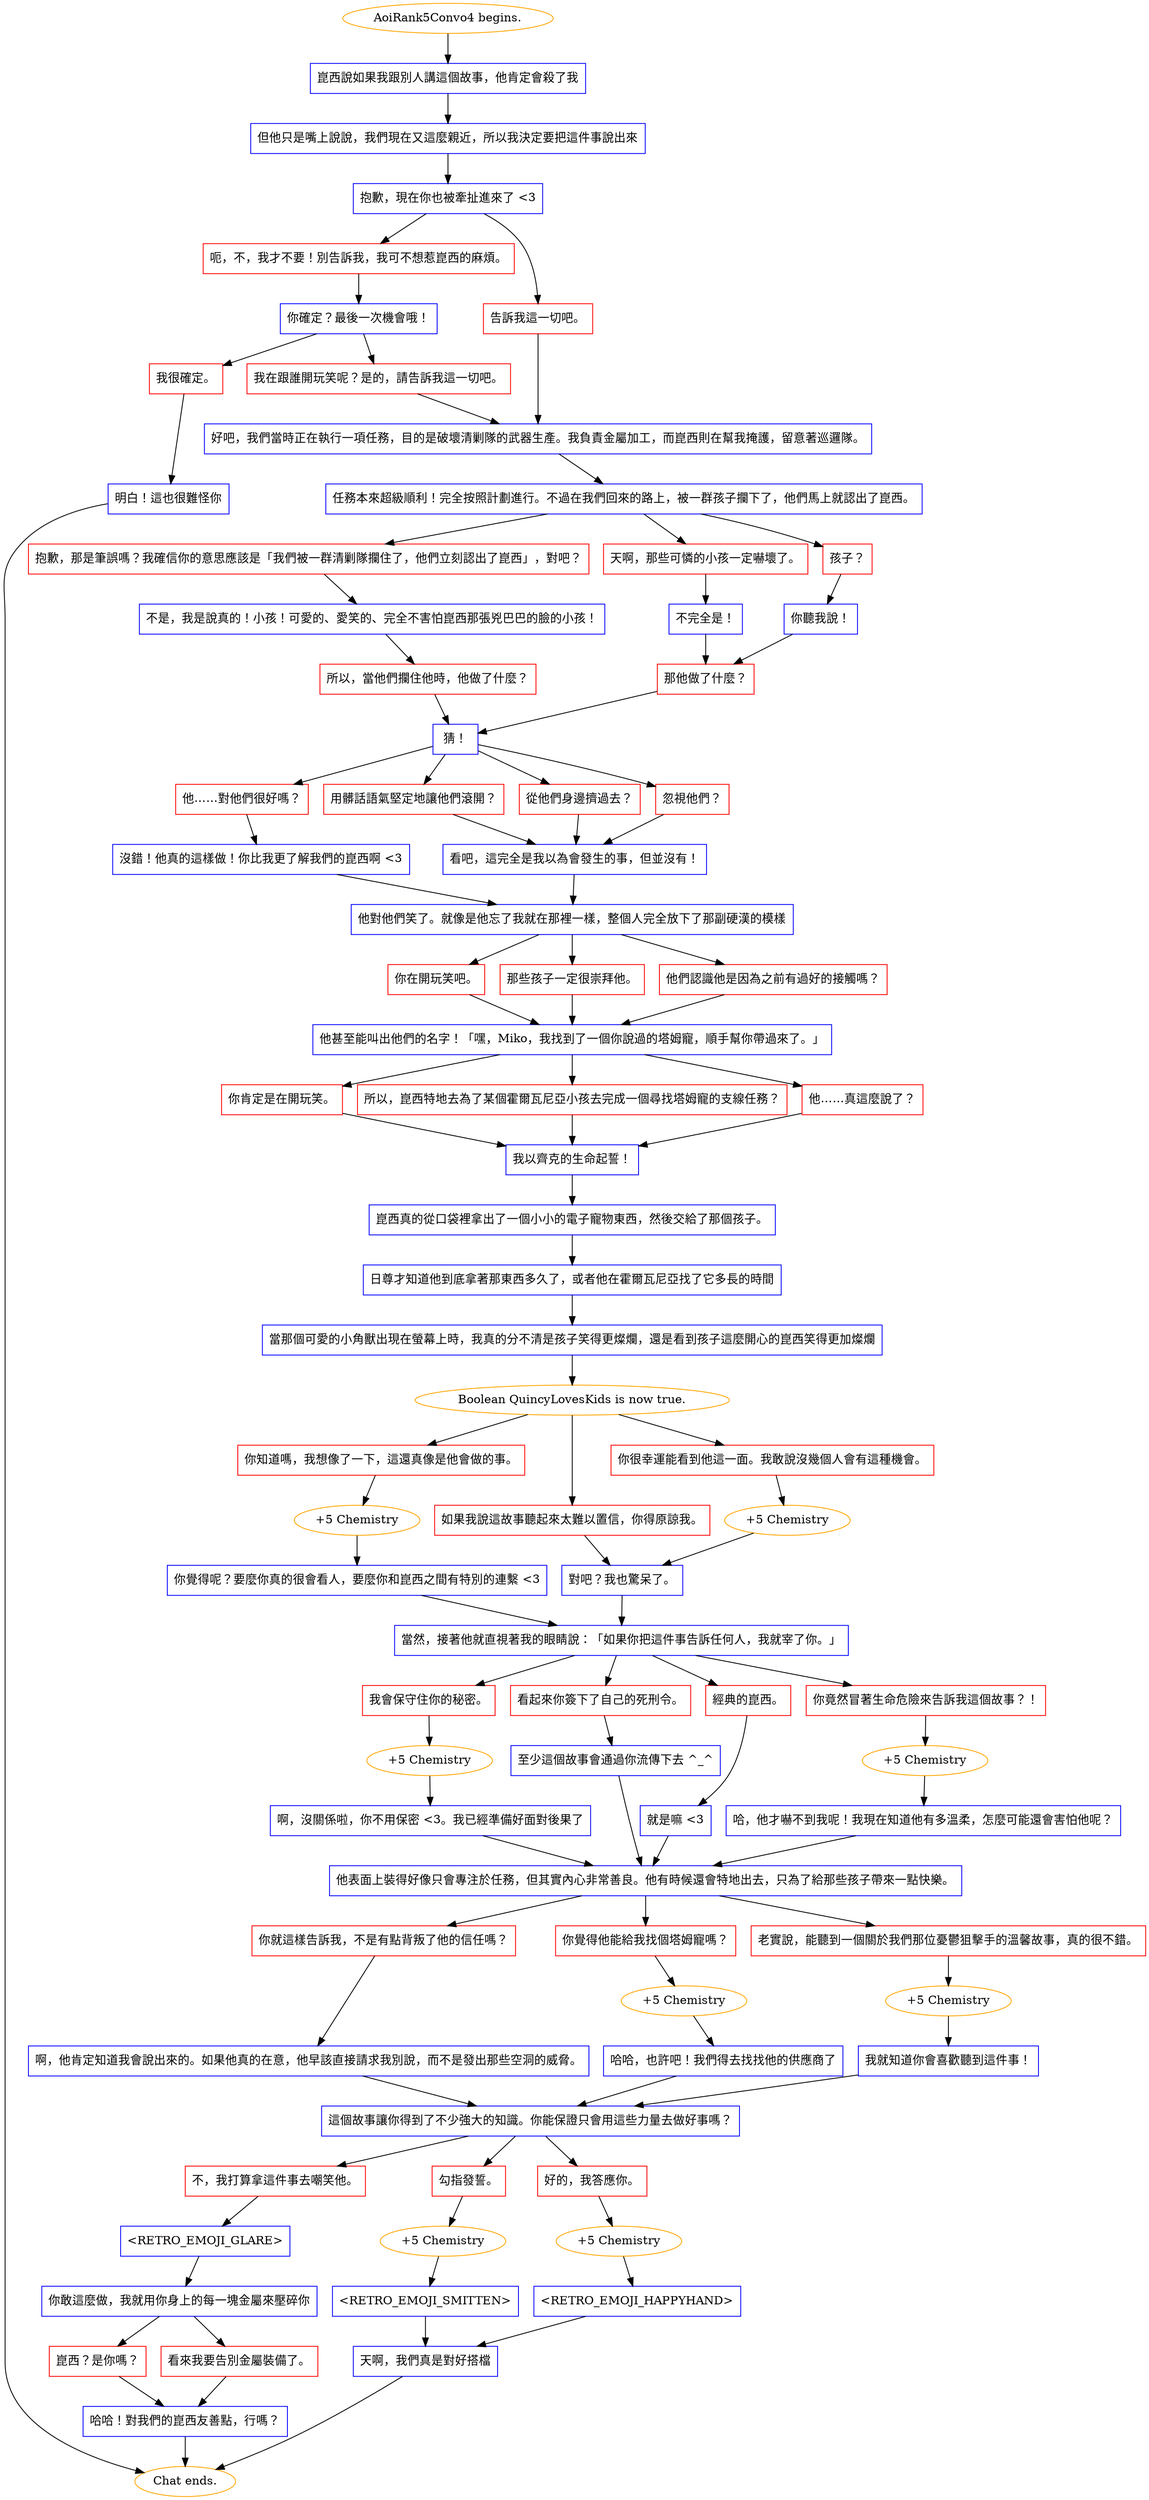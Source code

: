 digraph {
	"AoiRank5Convo4 begins." [color=orange];
		"AoiRank5Convo4 begins." -> j1246231525;
	j1246231525 [label="崑西說如果我跟別人講這個故事，他肯定會殺了我",shape=box,color=blue];
		j1246231525 -> j2210289671;
	j2210289671 [label="但他只是嘴上說說，我們現在又這麼親近，所以我決定要把這件事說出來",shape=box,color=blue];
		j2210289671 -> j3745612090;
	j3745612090 [label="抱歉，現在你也被牽扯進來了 <3",shape=box,color=blue];
		j3745612090 -> j1335116443;
		j3745612090 -> j2440501954;
	j1335116443 [label="呃，不，我才不要！別告訴我，我可不想惹崑西的麻煩。",shape=box,color=red];
		j1335116443 -> j3781970705;
	j2440501954 [label="告訴我這一切吧。",shape=box,color=red];
		j2440501954 -> j1130451645;
	j3781970705 [label="你確定？最後一次機會哦！",shape=box,color=blue];
		j3781970705 -> j1898656710;
		j3781970705 -> j3749621249;
	j1130451645 [label="好吧，我們當時正在執行一項任務，目的是破壞清剿隊的武器生產。我負責金屬加工，而崑西則在幫我掩護，留意著巡邏隊。",shape=box,color=blue];
		j1130451645 -> j255023687;
	j1898656710 [label="我在跟誰開玩笑呢？是的，請告訴我這一切吧。",shape=box,color=red];
		j1898656710 -> j1130451645;
	j3749621249 [label="我很確定。",shape=box,color=red];
		j3749621249 -> j797916659;
	j255023687 [label="任務本來超級順利！完全按照計劃進行。不過在我們回來的路上，被一群孩子攔下了，他們馬上就認出了崑西。",shape=box,color=blue];
		j255023687 -> j3901278752;
		j255023687 -> j1359100018;
		j255023687 -> j3204602384;
	j797916659 [label="明白！這也很難怪你",shape=box,color=blue];
		j797916659 -> "Chat ends.";
	j3901278752 [label="抱歉，那是筆誤嗎？我確信你的意思應該是「我們被一群清剿隊攔住了，他們立刻認出了崑西」，對吧？",shape=box,color=red];
		j3901278752 -> j4233826092;
	j1359100018 [label="天啊，那些可憐的小孩一定嚇壞了。",shape=box,color=red];
		j1359100018 -> j2958805817;
	j3204602384 [label="孩子？",shape=box,color=red];
		j3204602384 -> j2137271949;
	"Chat ends." [color=orange];
	j4233826092 [label="不是，我是說真的！小孩！可愛的、愛笑的、完全不害怕崑西那張兇巴巴的臉的小孩！",shape=box,color=blue];
		j4233826092 -> j1773852684;
	j2958805817 [label="不完全是！",shape=box,color=blue];
		j2958805817 -> j2429138606;
	j2137271949 [label="你聽我說！",shape=box,color=blue];
		j2137271949 -> j2429138606;
	j1773852684 [label="所以，當他們攔住他時，他做了什麼？",shape=box,color=red];
		j1773852684 -> j1081701577;
	j2429138606 [label="那他做了什麼？",shape=box,color=red];
		j2429138606 -> j1081701577;
	j1081701577 [label="猜！",shape=box,color=blue];
		j1081701577 -> j3416600736;
		j1081701577 -> j3609474965;
		j1081701577 -> j3907513407;
		j1081701577 -> j296648383;
	j3416600736 [label="用髒話語氣堅定地讓他們滾開？",shape=box,color=red];
		j3416600736 -> j582893300;
	j3609474965 [label="從他們身邊擠過去？",shape=box,color=red];
		j3609474965 -> j582893300;
	j3907513407 [label="忽視他們？",shape=box,color=red];
		j3907513407 -> j582893300;
	j296648383 [label="他……對他們很好嗎？",shape=box,color=red];
		j296648383 -> j582611966;
	j582893300 [label="看吧，這完全是我以為會發生的事，但並沒有！",shape=box,color=blue];
		j582893300 -> j768081375;
	j582611966 [label="沒錯！他真的這樣做！你比我更了解我們的崑西啊 <3",shape=box,color=blue];
		j582611966 -> j768081375;
	j768081375 [label="他對他們笑了。就像是他忘了我就在那裡一樣，整個人完全放下了那副硬漢的模樣",shape=box,color=blue];
		j768081375 -> j1825405981;
		j768081375 -> j1785484635;
		j768081375 -> j1940154059;
	j1825405981 [label="那些孩子一定很崇拜他。",shape=box,color=red];
		j1825405981 -> j2029371791;
	j1785484635 [label="他們認識他是因為之前有過好的接觸嗎？",shape=box,color=red];
		j1785484635 -> j2029371791;
	j1940154059 [label="你在開玩笑吧。",shape=box,color=red];
		j1940154059 -> j2029371791;
	j2029371791 [label="他甚至能叫出他們的名字！「嘿，Miko，我找到了一個你說過的塔姆寵，順手幫你帶過來了。」",shape=box,color=blue];
		j2029371791 -> j1140600546;
		j2029371791 -> j2914542526;
		j2029371791 -> j1479123369;
	j1140600546 [label="所以，崑西特地去為了某個霍爾瓦尼亞小孩去完成一個尋找塔姆寵的支線任務？",shape=box,color=red];
		j1140600546 -> j866282240;
	j2914542526 [label="他……真這麼說了？",shape=box,color=red];
		j2914542526 -> j866282240;
	j1479123369 [label="你肯定是在開玩笑。",shape=box,color=red];
		j1479123369 -> j866282240;
	j866282240 [label="我以齊克的生命起誓！",shape=box,color=blue];
		j866282240 -> j1478591926;
	j1478591926 [label="崑西真的從口袋裡拿出了一個小小的電子寵物東西，然後交給了那個孩子。",shape=box,color=blue];
		j1478591926 -> j514549129;
	j514549129 [label="日尊才知道他到底拿著那東西多久了，或者他在霍爾瓦尼亞找了它多長的時間",shape=box,color=blue];
		j514549129 -> j4208261638;
	j4208261638 [label="當那個可愛的小角獸出現在螢幕上時，我真的分不清是孩子笑得更燦爛，還是看到孩子這麼開心的崑西笑得更加燦爛",shape=box,color=blue];
		j4208261638 -> j1788467663;
	j1788467663 [label="Boolean QuincyLovesKids is now true.",color=orange];
		j1788467663 -> j2844948754;
		j1788467663 -> j1778202567;
		j1788467663 -> j3427318222;
	j2844948754 [label="你知道嗎，我想像了一下，這還真像是他會做的事。",shape=box,color=red];
		j2844948754 -> j3900197526;
	j1778202567 [label="如果我說這故事聽起來太難以置信，你得原諒我。",shape=box,color=red];
		j1778202567 -> j4172396799;
	j3427318222 [label="你很幸運能看到他這一面。我敢說沒幾個人會有這種機會。",shape=box,color=red];
		j3427318222 -> j2931247323;
	j3900197526 [label="+5 Chemistry",color=orange];
		j3900197526 -> j3924976009;
	j4172396799 [label="對吧？我也驚呆了。",shape=box,color=blue];
		j4172396799 -> j538288700;
	j2931247323 [label="+5 Chemistry",color=orange];
		j2931247323 -> j4172396799;
	j3924976009 [label="你覺得呢？要麼你真的很會看人，要麼你和崑西之間有特別的連繫 <3",shape=box,color=blue];
		j3924976009 -> j538288700;
	j538288700 [label="當然，接著他就直視著我的眼睛說：「如果你把這件事告訴任何人，我就宰了你。」",shape=box,color=blue];
		j538288700 -> j1566910352;
		j538288700 -> j974992445;
		j538288700 -> j2791640364;
		j538288700 -> j3111024181;
	j1566910352 [label="經典的崑西。",shape=box,color=red];
		j1566910352 -> j1706136288;
	j974992445 [label="你竟然冒著生命危險來告訴我這個故事？！",shape=box,color=red];
		j974992445 -> j937626004;
	j2791640364 [label="我會保守住你的秘密。",shape=box,color=red];
		j2791640364 -> j1741049829;
	j3111024181 [label="看起來你簽下了自己的死刑令。",shape=box,color=red];
		j3111024181 -> j180713344;
	j1706136288 [label="就是嘛 <3",shape=box,color=blue];
		j1706136288 -> j3528727679;
	j937626004 [label="+5 Chemistry",color=orange];
		j937626004 -> j2307388094;
	j1741049829 [label="+5 Chemistry",color=orange];
		j1741049829 -> j3465912085;
	j180713344 [label="至少這個故事會通過你流傳下去 ^_^",shape=box,color=blue];
		j180713344 -> j3528727679;
	j3528727679 [label="他表面上裝得好像只會專注於任務，但其實內心非常善良。他有時候還會特地出去，只為了給那些孩子帶來一點快樂。",shape=box,color=blue];
		j3528727679 -> j1066678329;
		j3528727679 -> j3367154161;
		j3528727679 -> j1274693678;
	j2307388094 [label="哈，他才嚇不到我呢！我現在知道他有多溫柔，怎麼可能還會害怕他呢？",shape=box,color=blue];
		j2307388094 -> j3528727679;
	j3465912085 [label="啊，沒關係啦，你不用保密 <3。我已經準備好面對後果了",shape=box,color=blue];
		j3465912085 -> j3528727679;
	j1066678329 [label="你覺得他能給我找個塔姆寵嗎？",shape=box,color=red];
		j1066678329 -> j2483473582;
	j3367154161 [label="老實說，能聽到一個關於我們那位憂鬱狙擊手的溫馨故事，真的很不錯。",shape=box,color=red];
		j3367154161 -> j2390689997;
	j1274693678 [label="你就這樣告訴我，不是有點背叛了他的信任嗎？",shape=box,color=red];
		j1274693678 -> j64871831;
	j2483473582 [label="+5 Chemistry",color=orange];
		j2483473582 -> j1438054881;
	j2390689997 [label="+5 Chemistry",color=orange];
		j2390689997 -> j2326577849;
	j64871831 [label="啊，他肯定知道我會說出來的。如果他真的在意，他早該直接請求我別說，而不是發出那些空洞的威脅。",shape=box,color=blue];
		j64871831 -> j3051223253;
	j1438054881 [label="哈哈，也許吧！我們得去找找他的供應商了",shape=box,color=blue];
		j1438054881 -> j3051223253;
	j2326577849 [label="我就知道你會喜歡聽到這件事！",shape=box,color=blue];
		j2326577849 -> j3051223253;
	j3051223253 [label="這個故事讓你得到了不少強大的知識。你能保證只會用這些力量去做好事嗎？",shape=box,color=blue];
		j3051223253 -> j2944588308;
		j3051223253 -> j3505305972;
		j3051223253 -> j2224300658;
	j2944588308 [label="好的，我答應你。",shape=box,color=red];
		j2944588308 -> j450460675;
	j3505305972 [label="勾指發誓。",shape=box,color=red];
		j3505305972 -> j3554330538;
	j2224300658 [label="不，我打算拿這件事去嘲笑他。",shape=box,color=red];
		j2224300658 -> j1145399390;
	j450460675 [label="+5 Chemistry",color=orange];
		j450460675 -> j568223702;
	j3554330538 [label="+5 Chemistry",color=orange];
		j3554330538 -> j116215054;
	j1145399390 [label="<RETRO_EMOJI_GLARE>",shape=box,color=blue];
		j1145399390 -> j1787565559;
	j568223702 [label="<RETRO_EMOJI_HAPPYHAND>",shape=box,color=blue];
		j568223702 -> j2330385789;
	j116215054 [label="<RETRO_EMOJI_SMITTEN>",shape=box,color=blue];
		j116215054 -> j2330385789;
	j1787565559 [label="你敢這麼做，我就用你身上的每一塊金屬來壓碎你",shape=box,color=blue];
		j1787565559 -> j3969426684;
		j1787565559 -> j2874571680;
	j2330385789 [label="天啊，我們真是對好搭檔",shape=box,color=blue];
		j2330385789 -> "Chat ends.";
	j3969426684 [label="崑西？是你嗎？",shape=box,color=red];
		j3969426684 -> j3479426662;
	j2874571680 [label="看來我要告別金屬裝備了。",shape=box,color=red];
		j2874571680 -> j3479426662;
	j3479426662 [label="哈哈！對我們的崑西友善點，行嗎？",shape=box,color=blue];
		j3479426662 -> "Chat ends.";
}